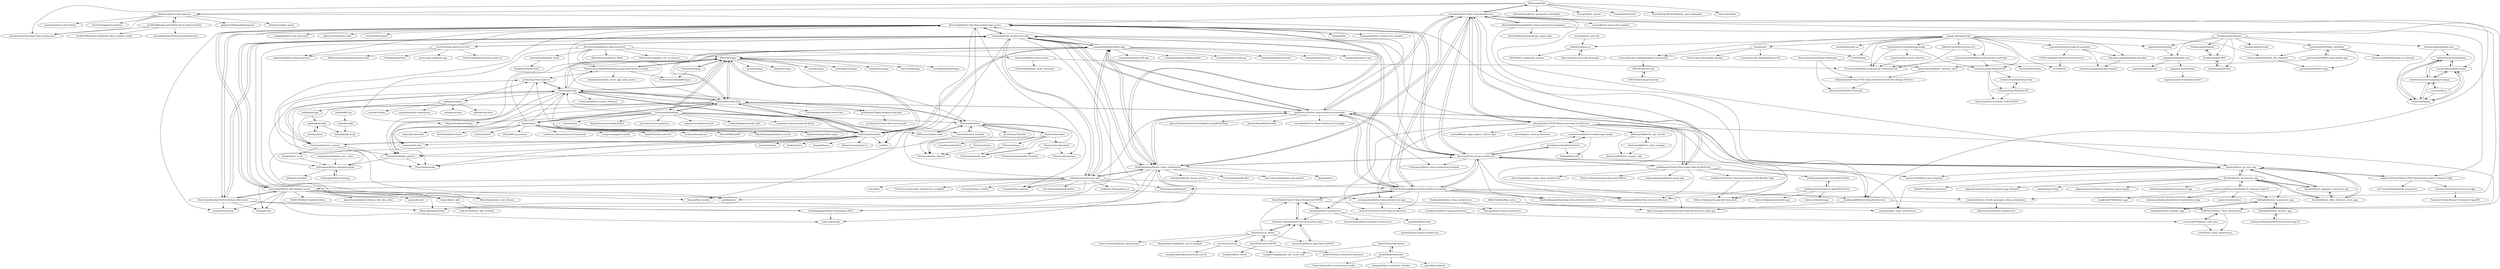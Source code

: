 digraph G {
"klisiewicz/flutter-bloc-patterns" -> "VeryGoodOpenSource/formz" ["e"=1]
"klisiewicz/flutter-bloc-patterns" -> "philip-brink/DragAndDropLists" ["e"=1]
"klisiewicz/flutter-bloc-patterns" -> "hoc081098/node-auth-flutter-BLoC-pattern-RxDart"
"klisiewicz/flutter-bloc-patterns" -> "Rahiche/stepper_touch" ["e"=1]
"klisiewicz/flutter-bloc-patterns" -> "LanarsInc/direct-select-flutter" ["e"=1]
"klisiewicz/flutter-bloc-patterns" -> "imSanjaySoni/NoteApp-Clean-Architecture"
"klisiewicz/flutter-bloc-patterns" -> "SinaSys/flutter_go_rest_app"
"hoc081098/node-auth-flutter-BLoC-pattern-RxDart" -> "klisiewicz/flutter-bloc-patterns"
"hoc081098/node-auth-flutter-BLoC-pattern-RxDart" -> "imSanjaySoni/NoteApp-Clean-Architecture"
"hoc081098/node-auth-flutter-BLoC-pattern-RxDart" -> "imamabdulazis/FlutterCleanArchitecture"
"hoc081098/node-auth-flutter-BLoC-pattern-RxDart" -> "hoc081098/search-book-flutter-BLoC-pattern-rxdart"
"scottt2/design-patterns-in-dart" -> "mkobuolys/flutter-design-patterns" ["e"=1]
"scottt2/design-patterns-in-dart" -> "RefactoringGuru/design-patterns-dart"
"scottt2/design-patterns-in-dart" -> "mhadaily/flutter-architecture-ddd"
"scottt2/design-patterns-in-dart" -> "TheAlgorithms/Dart" ["e"=1]
"scottt2/design-patterns-in-dart" -> "ResoCoder/flutter-tdd-clean-architecture-course"
"scottt2/design-patterns-in-dart" -> "picnic-app-cool/picnic-app" ["e"=1]
"scottt2/design-patterns-in-dart" -> "VeryGoodOpenSource/very_good_cli" ["e"=1]
"miorimmax/cq" -> "pmatiello/mockfn"
"flutterbootcamp/flutter-para-iniciantes" -> "flutterbootcamp/brasil_fields"
"flutterbootcamp/flutter-para-iniciantes" -> "flutterbr/vagas"
"flutterbootcamp/flutter-para-iniciantes" -> "FlutterComunidadeBR/empresas-que-usam-flutter-no-brasil"
"flutterbootcamp/flutter-para-iniciantes" -> "flutterbootcamp/dart_em_10_minutos"
"flutterbootcamp/flutter-para-iniciantes" -> "robsonsilv4/flutter-free-courses"
"flutterbootcamp/flutter-para-iniciantes" -> "Flutterando/Clean-Dart"
"flutterbootcamp/flutter-para-iniciantes" -> "rubensdemelo/flutter_ifood"
"flutterbootcamp/flutter-para-iniciantes" -> "feliperfdev/flutter4noobs" ["e"=1]
"Flutterando/slidy" -> "Flutterando/modular"
"Flutterando/slidy" -> "Flutterando/Clean-Dart"
"Flutterando/slidy" -> "jacobaraujo7/bloc-pattern"
"Flutterando/slidy" -> "flutterbr/vagas"
"Flutterando/slidy" -> "Flutterando/hasura_connect"
"Flutterando/slidy" -> "Flutterando/triple_pattern"
"Flutterando/slidy" -> "mobxjs/mobx.dart" ["e"=1]
"Flutterando/slidy" -> "Flutterando/asuka"
"Flutterando/slidy" -> "rmanguinho/clean-flutter-app"
"Flutterando/slidy" -> "FlutterComunidadeBR/empresas-que-usam-flutter-no-brasil"
"Flutterando/slidy" -> "toshiossada/flutter_micro_frontend"
"Flutterando/slidy" -> "nubank/nuvigator"
"Flutterando/slidy" -> "jacobaraujo7/login-firebase-clean-dart"
"Flutterando/slidy" -> "arthurgiani/flutter-animation-guide"
"Flutterando/slidy" -> "isar/hive" ["e"=1]
"vedartm/rick-and-morty-info" -> "KhoaSuperman/findseat" ["e"=1]
"vedartm/rick-and-morty-info" -> "mhadaily/flutter-architecture-ddd"
"vedartm/rick-and-morty-info" -> "shubham-chhimpa/done_it"
"vedartm/rick-and-morty-info" -> "felangel/cubit" ["e"=1]
"vedartm/rick-and-morty-info" -> "ResoCoder/flutter-tdd-clean-architecture-course"
"vedartm/rick-and-morty-info" -> "rmanguinho/clean-flutter-app"
"vedartm/rick-and-morty-info" -> "zino-hofmann/graphql-flutter" ["e"=1]
"vedartm/rick-and-morty-info" -> "simc/dartx" ["e"=1]
"vedartm/rick-and-morty-info" -> "ShadyBoukhary/flutter_clean_architecture"
"vedartm/rick-and-morty-info" -> "felangel/flow_builder" ["e"=1]
"vedartm/rick-and-morty-info" -> "HasithaAthukorala/flutter-clean-architecture-sample"
"vedartm/rick-and-morty-info" -> "ResoCoder/flutter-ddd-firebase-course"
"vedartm/rick-and-morty-info" -> "hungps/flutter_pokedex" ["e"=1]
"vedartm/rick-and-morty-info" -> "VictorUvarov/provider_architecture_template" ["e"=1]
"vedartm/rick-and-morty-info" -> "rrousselGit/state_notifier" ["e"=1]
"ShadyBoukhary/flutter_clean_architecture" -> "ShadyBoukhary/Axion-Technologies-HnH"
"ShadyBoukhary/flutter_clean_architecture" -> "ResoCoder/flutter-tdd-clean-architecture-course"
"ShadyBoukhary/flutter_clean_architecture" -> "mhadaily/flutter-architecture-ddd"
"ShadyBoukhary/flutter_clean_architecture" -> "guilherme-v/flutter-clean-architecture-example"
"ShadyBoukhary/flutter_clean_architecture" -> "rmanguinho/clean-flutter-app"
"ShadyBoukhary/flutter_clean_architecture" -> "devmuaz/flutter-clean-architecture"
"ShadyBoukhary/flutter_clean_architecture" -> "vedartm/rick-and-morty-info"
"ShadyBoukhary/flutter_clean_architecture" -> "aloisdeniel/flutter_device_preview" ["e"=1]
"ShadyBoukhary/flutter_clean_architecture" -> "trevorwang/retrofit.dart" ["e"=1]
"ShadyBoukhary/flutter_clean_architecture" -> "ntminhdn/Flutter-Bloc-CleanArchitecture"
"ShadyBoukhary/flutter_clean_architecture" -> "spebbe/dartz" ["e"=1]
"ShadyBoukhary/flutter_clean_architecture" -> "Milad-Akarie/injectable" ["e"=1]
"ShadyBoukhary/flutter_clean_architecture" -> "dart-code-checker/dart-code-metrics" ["e"=1]
"ShadyBoukhary/flutter_clean_architecture" -> "hungps/flutter_pokedex" ["e"=1]
"ShadyBoukhary/flutter_clean_architecture" -> "jhomlala/alice" ["e"=1]
"Flutterando/Vagas" -> "flutterbr/vagas"
"Flutterando/Vagas" -> "FlutterComunidadeBR/vagas"
"ShadyBoukhary/Axion-Technologies-HnH" -> "ShadyBoukhary/flutter_clean_architecture"
"ShadyBoukhary/Axion-Technologies-HnH" -> "vykes-mac/molib"
"pmatiello/mockfn" -> "miorimmax/cq"
"pmatiello/mockfn" -> "nubank/midje-nrepl"
"ditclear/mvvm_flutter" -> "jitsm555/Flutter-MVVM"
"ditclear/mvvm_flutter" -> "shubham-chhimpa/flutter-mvvm-provider-demo"
"ditclear/mvvm_flutter" -> "Darren-chenchen/flutter_flowermusic" ["e"=1]
"ditclear/mvvm_flutter" -> "MeshackMusundi/flutter_mvvm_example"
"ditclear/mvvm_flutter" -> "unicreators/mvvm"
"ditclear/mvvm_flutter" -> "azamsharp/Movies-App-Flutter-MVVM"
"ditclear/mvvm_flutter" -> "HarryHaiVn/Flutter-Clean-Architecture-MVVM"
"tguizelini/flutter-bloc" -> "tguizelini/react-native-architecture"
"jacobaraujo7/bloc-pattern" -> "Flutterando/asuka"
"jacobaraujo7/bloc-pattern" -> "Flutterando/slidy"
"HarryHaiVn/Flutter-Clean-Architecture-MVVM" -> "tguizelini/flutter-architecture"
"HarryHaiVn/Flutter-Clean-Architecture-MVVM" -> "shubham-chhimpa/flutter-mvvm-provider-demo"
"HarryHaiVn/Flutter-Clean-Architecture-MVVM" -> "juanagu/flutter-clean-architecture"
"nubank/selvage" -> "pmatiello/mockfn"
"nubank/emidje" -> "nubank/midje-nrepl"
"JonasWanke/timetable" -> "Skyost/FlutterWeekView"
"JonasWanke/timetable" -> "TatsuUkraine/dart_environment_config"
"JonasWanke/timetable" -> "komapeb/data_connection_checker"
"JonasWanke/timetable" -> "jamesblasco/layout" ["e"=1]
"srnunio/flutter_pub_dev" -> "e200/developers.ao"
"ResoCoder/flutter-tdd-clean-architecture-course" -> "ShadyBoukhary/flutter_clean_architecture"
"ResoCoder/flutter-tdd-clean-architecture-course" -> "ResoCoder/flutter-ddd-firebase-course"
"ResoCoder/flutter-tdd-clean-architecture-course" -> "ResoCoder/finished-flutter-firebase-ddd-course"
"ResoCoder/flutter-tdd-clean-architecture-course" -> "mkobuolys/flutter-design-patterns" ["e"=1]
"ResoCoder/flutter-tdd-clean-architecture-course" -> "felangel/bloc" ["e"=1]
"ResoCoder/flutter-tdd-clean-architecture-course" -> "devmuaz/flutter-clean-architecture"
"ResoCoder/flutter-tdd-clean-architecture-course" -> "brianegan/flutter_architecture_samples" ["e"=1]
"ResoCoder/flutter-tdd-clean-architecture-course" -> "mhadaily/flutter-architecture-ddd"
"ResoCoder/flutter-tdd-clean-architecture-course" -> "vandadnp/flutter-tips-and-tricks" ["e"=1]
"ResoCoder/flutter-tdd-clean-architecture-course" -> "spebbe/dartz" ["e"=1]
"ResoCoder/flutter-tdd-clean-architecture-course" -> "gskinnerTeam/flutter-folio" ["e"=1]
"ResoCoder/flutter-tdd-clean-architecture-course" -> "rrousselGit/riverpod" ["e"=1]
"ResoCoder/flutter-tdd-clean-architecture-course" -> "hungps/flutter_pokedex" ["e"=1]
"ResoCoder/flutter-tdd-clean-architecture-course" -> "rrousselGit/freezed" ["e"=1]
"ResoCoder/flutter-tdd-clean-architecture-course" -> "isar/hive" ["e"=1]
"flutterbr/vagas" -> "Flutterando/Vagas"
"flutterbr/vagas" -> "vuejs-br/vagas" ["e"=1]
"flutterbr/vagas" -> "Flutterando/Clean-Dart"
"flutterbr/vagas" -> "Flutterando/slidy"
"flutterbr/vagas" -> "androiddevbr/vagas" ["e"=1]
"flutterbr/vagas" -> "Flutterando/modular"
"flutterbr/vagas" -> "FlutterComunidadeBR/empresas-que-usam-flutter-no-brasil"
"flutterbr/vagas" -> "Flutterando/triple_pattern"
"flutterbr/vagas" -> "Flutterando/roadmap"
"flutterbr/vagas" -> "Gommunity/vagas" ["e"=1]
"flutterbr/vagas" -> "react-brasil/vagas" ["e"=1]
"flutterbr/vagas" -> "Flutterando/forum"
"flutterbr/vagas" -> "CocoaHeadsBrasil/vagas" ["e"=1]
"flutterbr/vagas" -> "qa-brasil/vagas" ["e"=1]
"flutterbr/vagas" -> "phpdevbr/vagas" ["e"=1]
"Flutterando/Clean-Dart" -> "Flutterando/modular"
"Flutterando/Clean-Dart" -> "Flutterando/slidy"
"Flutterando/Clean-Dart" -> "Flutterando/roadmap"
"Flutterando/Clean-Dart" -> "flutterbr/vagas"
"Flutterando/Clean-Dart" -> "rmanguinho/clean-flutter-app"
"Flutterando/Clean-Dart" -> "Flutterando/forum"
"Flutterando/Clean-Dart" -> "Flutterando/triple_pattern"
"Flutterando/Clean-Dart" -> "mobxjs/mobx.dart" ["e"=1]
"Flutterando/Clean-Dart" -> "jacobaraujo7/login-firebase-clean-dart"
"Flutterando/Clean-Dart" -> "olmps/memo"
"Flutterando/Clean-Dart" -> "Flutterando/hasura_connect"
"Flutterando/Clean-Dart" -> "Flutterando/clean-dart-search-bloc"
"Flutterando/Clean-Dart" -> "ResoCoder/flutter-tdd-clean-architecture-course"
"Flutterando/Clean-Dart" -> "guilherme-v/flutter-clean-architecture-example"
"Flutterando/Clean-Dart" -> "arthurgiani/flutter-animation-guide"
"guilherme-v/flutter-clean-architecture-example" -> "devmuaz/flutter-clean-architecture"
"guilherme-v/flutter-clean-architecture-example" -> "Uuttssaavv/flutter-clean-architecture-riverpod" ["e"=1]
"guilherme-v/flutter-clean-architecture-example" -> "ShadyBoukhary/flutter_clean_architecture"
"guilherme-v/flutter-clean-architecture-example" -> "ntminhdn/Flutter-Bloc-CleanArchitecture"
"guilherme-v/flutter-clean-architecture-example" -> "HasithaAthukorala/flutter-clean-architecture-sample"
"guilherme-v/flutter-clean-architecture-example" -> "ResoCoder/flutter-tdd-clean-architecture-course"
"guilherme-v/flutter-clean-architecture-example" -> "rmanguinho/clean-flutter-app"
"guilherme-v/flutter-clean-architecture-example" -> "AhmedLSayed9/deliverzler" ["e"=1]
"guilherme-v/flutter-clean-architecture-example" -> "mhadaily/flutter-architecture-ddd"
"guilherme-v/flutter-clean-architecture-example" -> "mahdinazmi/Flutter-News-App-Clean-Architecture"
"guilherme-v/flutter-clean-architecture-example" -> "phamdinhduc795397/flutter-getx-clean-architecture"
"guilherme-v/flutter-clean-architecture-example" -> "enesakbal/Flutter-Clean-Architecture-Example"
"guilherme-v/flutter-clean-architecture-example" -> "vedartm/rick-and-morty-info"
"guilherme-v/flutter-clean-architecture-example" -> "okaryo/CleanArchitectureTodoAppTrainingWithFlutter" ["e"=1]
"guilherme-v/flutter-clean-architecture-example" -> "Flutterando/Clean-Dart"
"Flutterando/modular" -> "Flutterando/slidy"
"Flutterando/modular" -> "Flutterando/Clean-Dart"
"Flutterando/modular" -> "mobxjs/mobx.dart" ["e"=1]
"Flutterando/modular" -> "Flutterando/triple_pattern"
"Flutterando/modular" -> "flutterbr/vagas"
"Flutterando/modular" -> "Flutterando/hasura_connect"
"Flutterando/modular" -> "isar/hive" ["e"=1]
"Flutterando/modular" -> "invertase/melos" ["e"=1]
"Flutterando/modular" -> "leoafarias/fvm" ["e"=1]
"Flutterando/modular" -> "Flutterando/asuka"
"Flutterando/modular" -> "Milad-Akarie/auto_route_library" ["e"=1]
"Flutterando/modular" -> "felangel/mason" ["e"=1]
"Flutterando/modular" -> "jacobaraujo7/bloc-pattern"
"Flutterando/modular" -> "rmanguinho/clean-flutter-app"
"Flutterando/modular" -> "fluttercommunity/get_it" ["e"=1]
"mhadaily/flutter-architecture-ddd" -> "ResoCoder/finished-flutter-firebase-ddd-course"
"mhadaily/flutter-architecture-ddd" -> "ResoCoder/flutter-ddd-firebase-course"
"mhadaily/flutter-architecture-ddd" -> "ResoCoder/flutter-tdd-clean-architecture-course"
"mhadaily/flutter-architecture-ddd" -> "ShadyBoukhary/flutter_clean_architecture"
"mhadaily/flutter-architecture-ddd" -> "vedartm/rick-and-morty-info"
"mhadaily/flutter-architecture-ddd" -> "kaboc/flutter_ddd"
"mhadaily/flutter-architecture-ddd" -> "HasithaAthukorala/flutter-clean-architecture-sample"
"mhadaily/flutter-architecture-ddd" -> "rmanguinho/clean-flutter-app"
"mhadaily/flutter-architecture-ddd" -> "vykes-mac/molib"
"mhadaily/flutter-architecture-ddd" -> "Milad-Akarie/injectable" ["e"=1]
"mhadaily/flutter-architecture-ddd" -> "guilherme-v/flutter-clean-architecture-example"
"mhadaily/flutter-architecture-ddd" -> "ShadyBoukhary/Axion-Technologies-HnH"
"mhadaily/flutter-architecture-ddd" -> "scottt2/design-patterns-in-dart"
"mhadaily/flutter-architecture-ddd" -> "bachhoan88/FlutterCleanArchitecture"
"mhadaily/flutter-architecture-ddd" -> "felangel/flow_builder" ["e"=1]
"rubensdemelo/flutter_ifood" -> "RegiByte/Flutter-ifood"
"FlutterComunidadeBR/empresas-que-usam-flutter-no-brasil" -> "flutterbr/vagas"
"FlutterComunidadeBR/empresas-que-usam-flutter-no-brasil" -> "FlutterComunidadeBR/vagas"
"FlutterComunidadeBR/empresas-que-usam-flutter-no-brasil" -> "0xjoaovpsantos/the_movie_app_open_source"
"FlutterComunidadeBR/empresas-que-usam-flutter-no-brasil" -> "jacobaraujo7/bloc-pattern"
"tguizelini/flutter-architecture" -> "HarryHaiVn/Flutter-Clean-Architecture-MVVM"
"tguizelini/flutter-architecture" -> "HasithaAthukorala/flutter-clean-architecture-sample"
"tguizelini/flutter-architecture" -> "shubham-chhimpa/flutter-mvvm-provider-demo"
"tguizelini/flutter-architecture" -> "tguizelini/flutter-bloc"
"tguizelini/flutter-architecture" -> "samuelematias/flutter-provider-architecture"
"Bwolfs2/how_to_do" -> "arthurgiani/flutter-animation-guide"
"azamsharp/Movies-App-Flutter-MVVM" -> "shubham-chhimpa/flutter-mvvm-provider-demo"
"shubham-chhimpa/flutter-mvvm-provider-demo" -> "HarryHaiVn/Flutter-Clean-Architecture-MVVM"
"shubham-chhimpa/flutter-mvvm-provider-demo" -> "azamsharp/Movies-App-Flutter-MVVM"
"shubham-chhimpa/flutter-mvvm-provider-demo" -> "ditclear/mvvm_flutter"
"Flutterando/hasura_connect" -> "Flutterando/slidy"
"Flutterando/hasura_connect" -> "Flutterando/triple_pattern"
"Flutterando/hasura_connect" -> "Flutterando/asuka"
"Flutterando/hasura_connect" -> "jacobaraujo7/bloc-pattern"
"Flutterando/hasura_connect" -> "Bwolfs2/how_to_do"
"Flutterando/hasura_connect" -> "Flutterando/modular"
"rmanguinho/clean-flutter-app" -> "Flutterando/Clean-Dart"
"rmanguinho/clean-flutter-app" -> "rmanguinho/clean-node-api" ["e"=1]
"rmanguinho/clean-flutter-app" -> "rmanguinho/advanced-node" ["e"=1]
"rmanguinho/clean-flutter-app" -> "rmanguinho/clean-react" ["e"=1]
"rmanguinho/clean-flutter-app" -> "rmanguinho/clean-ts-api" ["e"=1]
"rmanguinho/clean-flutter-app" -> "rmanguinho/clean-swift-app" ["e"=1]
"rmanguinho/clean-flutter-app" -> "ShadyBoukhary/flutter_clean_architecture"
"rmanguinho/clean-flutter-app" -> "Flutterando/modular"
"rmanguinho/clean-flutter-app" -> "Flutterando/slidy"
"rmanguinho/clean-flutter-app" -> "ResoCoder/flutter-tdd-clean-architecture-course"
"rmanguinho/clean-flutter-app" -> "mhadaily/flutter-architecture-ddd"
"rmanguinho/clean-flutter-app" -> "rmanguinho/clean-ranking-loader" ["e"=1]
"rmanguinho/clean-flutter-app" -> "vedartm/rick-and-morty-info"
"rmanguinho/clean-flutter-app" -> "flutterbr/vagas"
"rmanguinho/clean-flutter-app" -> "guilherme-v/flutter-clean-architecture-example"
"ResoCoder/finished-flutter-firebase-ddd-course" -> "ResoCoder/flutter-ddd-firebase-course"
"ResoCoder/finished-flutter-firebase-ddd-course" -> "mhadaily/flutter-architecture-ddd"
"ResoCoder/finished-flutter-firebase-ddd-course" -> "ResoCoder/flutter-tdd-clean-architecture-course"
"ResoCoder/finished-flutter-firebase-ddd-course" -> "felangel/cubit" ["e"=1]
"ResoCoder/finished-flutter-firebase-ddd-course" -> "Milad-Akarie/injectable" ["e"=1]
"ResoCoder/finished-flutter-firebase-ddd-course" -> "rrousselGit/freezed" ["e"=1]
"ResoCoder/finished-flutter-firebase-ddd-course" -> "ShadyBoukhary/Axion-Technologies-HnH"
"jacobaraujo7/login-firebase-clean-dart" -> "jacobaraujo7/clean-dart-search-mobx"
"ResoCoder/flutter-ddd-firebase-course" -> "ResoCoder/finished-flutter-firebase-ddd-course"
"ResoCoder/flutter-ddd-firebase-course" -> "mhadaily/flutter-architecture-ddd"
"ResoCoder/flutter-ddd-firebase-course" -> "ResoCoder/flutter-tdd-clean-architecture-course"
"ResoCoder/flutter-ddd-firebase-course" -> "rrousselGit/freezed" ["e"=1]
"ResoCoder/flutter-ddd-firebase-course" -> "spebbe/dartz" ["e"=1]
"ResoCoder/flutter-ddd-firebase-course" -> "felangel/cubit" ["e"=1]
"ResoCoder/flutter-ddd-firebase-course" -> "vedartm/rick-and-morty-info"
"ResoCoder/flutter-ddd-firebase-course" -> "felangel/flow_builder" ["e"=1]
"ResoCoder/flutter-ddd-firebase-course" -> "Milad-Akarie/injectable" ["e"=1]
"ResoCoder/flutter-ddd-firebase-course" -> "alperefesahin/flutter_firebase_ddd_bloc_2022" ["e"=1]
"ResoCoder/flutter-ddd-firebase-course" -> "passsy/kt.dart" ["e"=1]
"ResoCoder/flutter-ddd-firebase-course" -> "TheWCKD/blocFromZeroToHero" ["e"=1]
"ResoCoder/flutter-ddd-firebase-course" -> "kaboc/flutter_ddd"
"ResoCoder/flutter-ddd-firebase-course" -> "Milad-Akarie/auto_route_library" ["e"=1]
"ResoCoder/flutter-ddd-firebase-course" -> "vykes-mac/molib"
"robsonsilv4/flutter-free-courses" -> "ProvasUcan/biblioteca-de-provas-e-materiais-site"
"robsonsilv4/flutter-free-courses" -> "Flutterando/flutter_mobx_extension"
"nubank/nuvigator" -> "nubank/state-flow" ["e"=1]
"nubank/nuvigator" -> "nubank/i18next"
"nubank/nuvigator" -> "nubank/matcher-combinators" ["e"=1]
"nubank/nuvigator" -> "jacobaraujo7/bloc-pattern"
"nubank/nuvigator" -> "nubank/selvage"
"nubank/nuvigator" -> "comigor/artemis" ["e"=1]
"nubank/k8s-api" -> "nubank/emidje"
"Skyost/FlutterWeekView" -> "JonasWanke/timetable"
"Skyost/FlutterWeekView" -> "LiewJunTung/alphabet_list_scroll_view"
"unicreators/mvvm" -> "examplecodecn/flutter-provider-mvvm"
"unicreators/mvvm" -> "LiewJunTung/alphabet_list_scroll_view"
"kaboc/flutter_ddd" -> "tokku5552/flutter_ddd_riverpod" ["e"=1]
"Rodrigolmti/flutter_clean_architecture" -> "juanagu/flutter-clean-architecture"
"HasithaAthukorala/flutter-clean-architecture-sample" -> "RashmiRanganathan/clean-code-architecture-flutter"
"HasithaAthukorala/flutter-clean-architecture-sample" -> "devmuaz/flutter-clean-architecture"
"HasithaAthukorala/flutter-clean-architecture-sample" -> "tguizelini/flutter-architecture"
"HasithaAthukorala/flutter-clean-architecture-sample" -> "omergamliel3/flutter-clean-architecture-app"
"HasithaAthukorala/flutter-clean-architecture-sample" -> "ntminhdn/Flutter-Bloc-CleanArchitecture"
"HasithaAthukorala/flutter-clean-architecture-sample" -> "VNAPNIC/Flutter_Clean_Architecture"
"HasithaAthukorala/flutter-clean-architecture-sample" -> "bachhoan88/FlutterCleanArchitecture"
"HasithaAthukorala/flutter-clean-architecture-sample" -> "guilherme-v/flutter-clean-architecture-example"
"HasithaAthukorala/flutter-clean-architecture-sample" -> "babakoto/flutter_SOLID_principles_clean_architecture"
"HasithaAthukorala/flutter-clean-architecture-sample" -> "VincentJouanne/flutter-bloc-clean-architecture"
"HasithaAthukorala/flutter-clean-architecture-sample" -> "mhadaily/flutter-architecture-ddd"
"HasithaAthukorala/flutter-clean-architecture-sample" -> "shaon2016/Flutter-GetX-Clean-Architecture"
"HasithaAthukorala/flutter-clean-architecture-sample" -> "ResoCoder/flutter-tdd-clean-architecture-course"
"HasithaAthukorala/flutter-clean-architecture-sample" -> "HarryHaiVn/Flutter-Clean-Architecture-MVVM"
"arthurgiani/flutter-animation-guide" -> "arthurgiani/flutter-training"
"arthurgiani/flutter-animation-guide" -> "nitoba/cli-cleandart"
"omergamliel3/flutter-clean-architecture-app" -> "shaon2016/Flutter-GetX-Clean-Architecture"
"omergamliel3/flutter-clean-architecture-app" -> "junbjnnn/getx_clean_architecture"
"jitsm555/Flutter-MVVM" -> "ditclear/mvvm_flutter"
"jitsm555/Flutter-MVVM" -> "shubham-chhimpa/flutter-mvvm-provider-demo"
"jitsm555/Flutter-MVVM" -> "maraj91/flutter_mvvm"
"jitsm555/Flutter-MVVM" -> "jitsm555/Flutter-Interview-Questions" ["e"=1]
"devmuaz/flutter-clean-architecture" -> "guilherme-v/flutter-clean-architecture-example"
"devmuaz/flutter-clean-architecture" -> "ResoCoder/flutter-tdd-clean-architecture-course"
"devmuaz/flutter-clean-architecture" -> "HasithaAthukorala/flutter-clean-architecture-sample"
"devmuaz/flutter-clean-architecture" -> "bachhoan88/FlutterCleanArchitecture"
"devmuaz/flutter-clean-architecture" -> "developersancho/Rorty.Flutter"
"devmuaz/flutter-clean-architecture" -> "codestronaut/flutter-weather-app-sample"
"devmuaz/flutter-clean-architecture" -> "ntminhdn/Flutter-Bloc-CleanArchitecture"
"devmuaz/flutter-clean-architecture" -> "RashmiRanganathan/clean-code-architecture-flutter"
"devmuaz/flutter-clean-architecture" -> "ShadyBoukhary/flutter_clean_architecture"
"devmuaz/flutter-clean-architecture" -> "mahdinazmi/Flutter-News-App-Clean-Architecture"
"devmuaz/flutter-clean-architecture" -> "Uuttssaavv/flutter-clean-architecture-riverpod" ["e"=1]
"devmuaz/flutter-clean-architecture" -> "VincentJouanne/flutter-bloc-clean-architecture"
"devmuaz/flutter-clean-architecture" -> "mhadaily/flutter-architecture-ddd"
"devmuaz/flutter-clean-architecture" -> "KhoaSuperman/findseat" ["e"=1]
"devmuaz/flutter-clean-architecture" -> "SinaSys/flutter_go_rest_app"
"eliezerantonio/my-flutter-challenges" -> "eliezerantonio/flutter_carousel_intro"
"eliezerantonio/my-flutter-challenges" -> "eliezerantonio/Flutter-TDD-Clean-Architecture-SOLID-e-Design-Patterns"
"eliezerantonio/my-flutter-challenges" -> "eliezerantonio/flutter-avancado"
"VNAPNIC/Flutter_Clean_Architecture" -> "vantrung8794/flutter_code_base"
"VNAPNIC/Flutter_Clean_Architecture" -> "vuitv/flutter_clean_architecture"
"vantrung8794/flutter_code_base" -> "vuitv/flutter_clean_architecture"
"vantrung8794/flutter_code_base" -> "VNAPNIC/Flutter_Clean_Architecture"
"phamdinhduc795397/flutter-getx-clean-architecture" -> "md-siam/getx_clean_architecture" ["e"=1]
"phamdinhduc795397/flutter-getx-clean-architecture" -> "shaon2016/Flutter-GetX-Clean-Architecture"
"phamdinhduc795397/flutter-getx-clean-architecture" -> "hasancse91/flutter_getx_template" ["e"=1]
"phamdinhduc795397/flutter-getx-clean-architecture" -> "junbjnnn/getx_clean_architecture"
"phamdinhduc795397/flutter-getx-clean-architecture" -> "omergamliel3/flutter-clean-architecture-app"
"phamdinhduc795397/flutter-getx-clean-architecture" -> "mattar88/auth_login_register_flutter_getx"
"phamdinhduc795397/flutter-getx-clean-architecture" -> "Spicy-Sausage-Stew/Flutter-GetX-Clean-Architecture-dank_app"
"phamdinhduc795397/flutter-getx-clean-architecture" -> "SinaSys/flutter_go_rest_app"
"phamdinhduc795397/flutter-getx-clean-architecture" -> "VNAPNIC/Flutter_Clean_Architecture"
"phamdinhduc795397/flutter-getx-clean-architecture" -> "codestronaut/flutter-weather-app-sample"
"phamdinhduc795397/flutter-getx-clean-architecture" -> "dhola-hardik/flutter_api_call_dio"
"phamdinhduc795397/flutter-getx-clean-architecture" -> "ntminhdn/Flutter-Bloc-CleanArchitecture"
"olmps/memo" -> "Flutterando/Clean-Dart"
"olmps/memo" -> "maykbrito/mini-video-me" ["e"=1]
"olmps/memo" -> "Flutterando/modular"
"olmps/memo" -> "lucasmontano/memo"
"olmps/memo" -> "BrasilAPI/BrasilAPI" ["e"=1]
"olmps/memo" -> "filipedeschamps/tabnews.com.br" ["e"=1]
"olmps/memo" -> "flutterbr/vagas"
"olmps/memo" -> "filipedeschamps/video-maker" ["e"=1]
"olmps/memo" -> "diego3g/rocketredis" ["e"=1]
"olmps/memo" -> "DenoBrazil/deno-forum" ["e"=1]
"olmps/memo" -> "Flutterando/slidy"
"olmps/memo" -> "unform/unform" ["e"=1]
"olmps/memo" -> "BrasilAPI/cep-promise" ["e"=1]
"olmps/memo" -> "rocketseat-education/nlw-03-omnistack" ["e"=1]
"olmps/memo" -> "trungvose/angular-spotify" ["e"=1]
"mohammedhashim44/Flutter-Grocery-App-UI" -> "AbdQader/flutter_grocery_app"
"Flutterando/triple_pattern" -> "Flutterando/asuka"
"Flutterando/triple_pattern" -> "arthurgiani/flutter-animation-guide"
"Angola-Api/Angola-Api" -> "interjs/inter"
"Angola-Api/Angola-Api" -> "Creuma-Kuzola/Biblioteca-de-provas-e-materiais"
"Angola-Api/Angola-Api" -> "angolaosc/mentorship"
"Angola-Api/Angola-Api" -> "Community-Dev-Angola/Joining-to-Community"
"Angola-Api/Angola-Api" -> "TyperGuy/free-programming-books"
"Angola-Api/Angola-Api" -> "ProvasUcan/biblioteca-de-provas-e-materiais-site"
"Angola-Api/Angola-Api" -> "e200/developers.ao"
"Angola-Api/Angola-Api" -> "acidiney/buscador-ao"
"Angola-Api/Angola-Api" -> "AdilsonFuxe/auth-microservice"
"Angola-Api/Angola-Api" -> "LUK3D/Flutjs"
"Angola-Api/Angola-Api" -> "antonio-pedro99/powfu_file_organizer"
"Angola-Api/Angola-Api" -> "joaroque/awesome-made-by-angolans"
"Angola-Api/Angola-Api" -> "LUK3D/NOS"
"Angola-Api/Angola-Api" -> "Creuma-Kuzola/30diasDeCSS"
"Angola-Api/Angola-Api" -> "risk-place-angola/backend-risk-place"
"bachhoan88/FlutterCleanArchitecture" -> "Spicy-Sausage-Stew/Flutter-GetX-Clean-Architecture-dank_app"
"bachhoan88/FlutterCleanArchitecture" -> "VNAPNIC/Flutter_Clean_Architecture"
"muhammadtalhasultan/Flutter-E-Commerce-App-UI" -> "SinaSys/flutter_ecommerce_app"
"muhammadtalhasultan/Flutter-E-Commerce-App-UI" -> "muhammadtalhasultan/Flutter-Food-Delivery-App" ["e"=1]
"muhammadtalhasultan/Flutter-E-Commerce-App-UI" -> "AbdQader/flutter_ecommerce_app"
"muhammadtalhasultan/Flutter-E-Commerce-App-UI" -> "sandei-travolta/estore"
"muhammadtalhasultan/Flutter-E-Commerce-App-UI" -> "LongKhoa0706/fashion_app" ["e"=1]
"trunghieuvn/flutter-clean-architecture" -> "vantrung8794/flutter_code_base"
"shubham-chhimpa/done_it" -> "omergamliel3/flutter-clean-architecture-app"
"antonio-pedro99/powfu_file_organizer" -> "antonio-pedro99/irctc-app"
"AdilsonFuxe/auth-microservice" -> "ProvasUcan/biblioteca-de-provas-e-materiais-site"
"AdilsonFuxe/auth-microservice" -> "Creuma-Kuzola/Biblioteca-de-provas-e-materiais"
"Creuma-Kuzola/Biblioteca-de-provas-e-materiais" -> "ProvasUcan/biblioteca-de-provas-e-materiais-site"
"Creuma-Kuzola/Biblioteca-de-provas-e-materiais" -> "SaraTuma/Portifolio"
"Creuma-Kuzola/Biblioteca-de-provas-e-materiais" -> "Creuma-Kuzola/30diasDeCSS"
"Creuma-Kuzola/Sistema-Solar" -> "EufranioDiogo/30diasDeCSS"
"interjs/inter" -> "LUK3D/Flutjs"
"interjs/inter" -> "Paulo-Lopes-Estevao/Api_Identity"
"interjs/inter" -> "Community-Dev-Angola/Dialetus-API"
"interjs/inter" -> "Community-Dev-Angola/Joining-to-Community"
"Community-Dev-Angola/Joining-to-Community" -> "OMUNGA/Front-end"
"joaroque/awesome-made-by-angolans" -> "risk-place-angola/backend-risk-place"
"joaroque/awesome-made-by-angolans" -> "risk-place-angola/risk-place-angola"
"joaroque/awesome-made-by-angolans" -> "LUK3D-Angola/IC-InteractiveConstructor"
"LUK3D-Angola/IC-InteractiveConstructor" -> "LUK3D/NOS"
"Creuma-Kuzola/30diasDeCSS" -> "Creuma-Kuzola/Sistema-Solar"
"Creuma-Kuzola/30diasDeCSS" -> "EufranioDiogo/30diasDeCSS"
"Creuma-Kuzola/30diasDeCSS" -> "SaraTuma/ExerciciosEm-C-INICIANTES"
"TyperGuy/free-course-colection" -> "ProvasUcan/biblioteca-de-provas-e-materiais-site"
"EufranioDiogo/30diasDeCSS" -> "Creuma-Kuzola/Sistema-Solar"
"EufranioDiogo/30diasDeCSS" -> "SaraTuma/ExerciciosEm-C-INICIANTES"
"DesignLiquido/delegua" -> "DesignLiquido/liquido"
"DesignLiquido/delegua" -> "DesignLiquido/FolEs"
"DesignLiquido/delegua" -> "DesignLiquido/vscode"
"DesignLiquido/delegua" -> "DesignLiquido/delegua-web"
"DesignLiquido/delegua" -> "DesignLiquido/LMHT"
"DesignLiquido/delegua" -> "angolaosc/mentorship"
"DesignLiquido/delegua" -> "antonio-pedro99/bmi_calculator"
"DesignLiquido/delegua" -> "angolaosc/angolaosc.org"
"Flutterando/roadmap" -> "Flutterando/Clean-Dart"
"Flutterando/roadmap" -> "flutterbr/vagas"
"Flutterando/roadmap" -> "Flutterando/forum"
"Flutterando/roadmap" -> "Flutterando/modular"
"Flutterando/roadmap" -> "CodandoApple/aprenda-swift" ["e"=1]
"Flutterando/roadmap" -> "feliperfdev/flutter4noobs" ["e"=1]
"Flutterando/roadmap" -> "JHBitencourt/dart-book"
"Flutterando/roadmap" -> "rocketseat-education/nlw-06-flutter" ["e"=1]
"Flutterando/roadmap" -> "Flutterando/slidy"
"Flutterando/roadmap" -> "olmps/memo"
"Flutterando/roadmap" -> "Flutterando/dart_backend"
"Flutterando/roadmap" -> "he4rt/4noobs" ["e"=1]
"Flutterando/roadmap" -> "digitalinnovationone/dio-flutter"
"Flutterando/roadmap" -> "iuricode/recursos-gratuitos" ["e"=1]
"Flutterando/roadmap" -> "engenheiracoelho/curriculo" ["e"=1]
"SinaSys/flutter_ecommerce_app" -> "SinaSys/flutter_japanese_restaurant_app"
"SinaSys/flutter_ecommerce_app" -> "SinaSys/flutter_office_furniture_store_app"
"SinaSys/flutter_ecommerce_app" -> "muhammadtalhasultan/Flutter-E-Commerce-App-UI"
"SinaSys/flutter_ecommerce_app" -> "SinaSys/flutter_go_rest_app"
"SinaSys/flutter_ecommerce_app" -> "afgprogrammer/Flutter-ecommerce-app-with-getx" ["e"=1]
"SinaSys/flutter_ecommerce_app" -> "tejasbadone/E-Shop"
"SinaSys/flutter_ecommerce_app" -> "afgprogrammer/Flutter-e-commerce-app-example" ["e"=1]
"SinaSys/flutter_ecommerce_app" -> "ishaileshmishra/flutter-ecommerce-app" ["e"=1]
"SinaSys/flutter_ecommerce_app" -> "Tarikul711/flutter-ecommerce" ["e"=1]
"SinaSys/flutter_ecommerce_app" -> "AbdQader/flutter_ecommerce_app"
"AhmedAbdoElhawary/flutter-clean-architecture-instagram" -> "AhmedAbdoElhawary/image_picker_plus"
"AhmedAbdoElhawary/flutter-clean-architecture-instagram" -> "ntminhdn/Flutter-Bloc-CleanArchitecture"
"AhmedAbdoElhawary/flutter-clean-architecture-instagram" -> "SinaSys/flutter_go_rest_app"
"AhmedAbdoElhawary/flutter-clean-architecture-instagram" -> "Sameera-Perera/Flutter-TDD-Clean-Architecture-E-Commerce-App"
"babakoto/flutter_SOLID_principles_clean_architecture" -> "fluttertutorialin/clean_architecture"
"codestronaut/flutter-weather-app-sample" -> "dubydu/fluttourII"
"codestronaut/flutter-weather-app-sample" -> "developersancho/Rorty.Flutter"
"Sameera-Perera/Flutter-Grocery-App" -> "Sameera-Perera/Strapi-E-Commerce-App-API"
"dhola-hardik/flutter_api_call_dio" -> "dhola-hardik/flutter_getx_example"
"dhola-hardik/flutter_api_call_dio" -> "dhola-hardik/flutter_sample_code"
"RifkiCS29/headline_news" -> "Spicy-Sausage-Stew/Flutter-GetX-Clean-Architecture-dank_app"
"JHBitencourt/dart-book" -> "Flutterando/forum"
"DesignLiquido/delegua-web" -> "mathwbruxarias/Yokohama"
"DesignLiquido/delegua-web" -> "vmwavie/boilerplate-nestjs"
"DesignLiquido/delegua-web" -> "vmwavie/Pizzaria"
"dhola-hardik/flutter_getx_example" -> "dhola-hardik/flutter_sample_code"
"dhola-hardik/flutter_getx_example" -> "dhola-hardik/flutter_api_call_dio"
"Flutterando/uno" -> "Flutterando/auto_injector"
"TyperGuy/free-programming-books" -> "ProvasUcan/biblioteca-de-provas-e-materiais-site"
"TyperGuy/free-programming-books" -> "Creuma-Kuzola/30diasDeCSS"
"TyperGuy/free-programming-books" -> "TyperGuy/free-course-colection"
"arthurgiani/flutter-training" -> "arthurgiani/flutter-animation-guide"
"eliezerantonio/Flutter-TDD-Clean-Architecture-SOLID-e-Design-Patterns" -> "eliezerantonio/flutter-avancado"
"ilhas-maldivas/como-sair-de-angola" -> "e200/developers.ao"
"e200/developers.ao" -> "DVS2000/Ui_multicaixa_express"
"e200/developers.ao" -> "ilhas-maldivas/como-sair-de-angola"
"DesignLiquido/LMHT" -> "DesignLiquido/FolEs"
"DesignLiquido/LMHT" -> "DesignLiquido/liquido"
"SinaSys/flutter_go_rest_app" -> "SinaSys/flutter_japanese_restaurant_app"
"SinaSys/flutter_go_rest_app" -> "SinaSys/flutter_ecommerce_app"
"SinaSys/flutter_go_rest_app" -> "SinaSys/flutter_office_furniture_store_app"
"SinaSys/flutter_go_rest_app" -> "hasancse91/flutter_getx_template" ["e"=1]
"SinaSys/flutter_go_rest_app" -> "Sameera-Perera/Flutter-TDD-Clean-Architecture-E-Commerce-App"
"SinaSys/flutter_go_rest_app" -> "junbjnnn/getx_clean_architecture"
"developersancho/Rorty.Flutter" -> "codestronaut/flutter-weather-app-sample"
"developersancho/Rorty.Flutter" -> "dubydu/fluttourII"
"developersancho/Rorty.Flutter" -> "devmuaz/flutter-clean-architecture"
"SinaSys/flutter_office_furniture_store_app" -> "SinaSys/flutter_japanese_restaurant_app"
"SinaSys/flutter_office_furniture_store_app" -> "SinaSys/flutter_ecommerce_app"
"SinaSys/flutter_office_furniture_store_app" -> "SinaSys/flutter_go_rest_app"
"Flutterando/forum" -> "Flutterando/dart_backend"
"Flutterando/forum" -> "jacobaraujo7/listinha"
"Flutterando/forum" -> "Flutterando/auto_injector"
"Flutterando/forum" -> "Flutterando/Clean-Dart"
"Flutterando/forum" -> "JHBitencourt/dart-book"
"Flutterando/forum" -> "Flutterando/vaden"
"Flutterando/forum" -> "Flutterando/minicore"
"Flutterando/forum" -> "Flutterando/triple_pattern"
"Flutterando/forum" -> "Flutterando/result_dart"
"SinaSys/flutter_japanese_restaurant_app" -> "SinaSys/flutter_go_rest_app"
"SinaSys/flutter_japanese_restaurant_app" -> "SinaSys/flutter_office_furniture_store_app"
"SinaSys/flutter_japanese_restaurant_app" -> "SinaSys/flutter_ecommerce_app"
"fikretsengul/fab" -> "ntminhdn/Flutter-Bloc-CleanArchitecture"
"fikretsengul/fab" -> "anfeichtinger/flutter_production_boilerplate" ["e"=1]
"fikretsengul/fab" -> "klisiewicz/flutter-bloc-patterns"
"fikretsengul/fab" -> "imSanjaySoni/NoteApp-Clean-Architecture"
"fikretsengul/fab" -> "fzyzcjy/flutter_smooth" ["e"=1]
"fikretsengul/fab" -> "friebetill/TubeCards" ["e"=1]
"fikretsengul/fab" -> "KevinZhang19870314/flutter_getx_boilerplate" ["e"=1]
"fikretsengul/fab" -> "Davies-K/Taskez" ["e"=1]
"vmwavie/Pizzaria" -> "vmwavie/boilerplate-nestjs"
"vmwavie/Pizzaria" -> "mathwbruxarias/rn-pagseguro-plugin"
"vmwavie/Pizzaria" -> "mathwbruxarias/Yokohama"
"eliezerantonio/flutter_carousel_intro" -> "eliezerantonio/Flutter-TDD-Clean-Architecture-SOLID-e-Design-Patterns"
"ntminhdn/Flutter-Bloc-CleanArchitecture" -> "bachhoan88/FlutterCleanArchitecture"
"ntminhdn/Flutter-Bloc-CleanArchitecture" -> "AhmedAbdoElhawary/flutter-clean-architecture-instagram"
"ntminhdn/Flutter-Bloc-CleanArchitecture" -> "vanvixi/flutter-momo-sliver-appbar"
"ntminhdn/Flutter-Bloc-CleanArchitecture" -> "HasithaAthukorala/flutter-clean-architecture-sample"
"ntminhdn/Flutter-Bloc-CleanArchitecture" -> "guilherme-v/flutter-clean-architecture-example"
"ntminhdn/Flutter-Bloc-CleanArchitecture" -> "fikretsengul/fab"
"ntminhdn/Flutter-Bloc-CleanArchitecture" -> "devmuaz/flutter-clean-architecture"
"ntminhdn/Flutter-Bloc-CleanArchitecture" -> "SinaSys/flutter_go_rest_app"
"ntminhdn/Flutter-Bloc-CleanArchitecture" -> "VNAPNIC/Flutter_Clean_Architecture"
"ntminhdn/Flutter-Bloc-CleanArchitecture" -> "phamdinhduc795397/flutter-getx-clean-architecture"
"ntminhdn/Flutter-Bloc-CleanArchitecture" -> "VincentJouanne/flutter-bloc-clean-architecture"
"ntminhdn/Flutter-Bloc-CleanArchitecture" -> "babakoto/flutter_SOLID_principles_clean_architecture"
"ntminhdn/Flutter-Bloc-CleanArchitecture" -> "ShadyBoukhary/flutter_clean_architecture"
"ntminhdn/Flutter-Bloc-CleanArchitecture" -> "mahdinazmi/Flutter-News-App-Clean-Architecture"
"ntminhdn/Flutter-Bloc-CleanArchitecture" -> "ResoCoder/flutter-tdd-clean-architecture-course"
"antonio-pedro99/bmi_calculator" -> "antonio-pedro99/powfu_file_organizer"
"antonio-pedro99/bmi_calculator" -> "antonio-pedro99/irctc-app"
"antonio-pedro99/bmi_calculator" -> "antonio-pedro99/file-space-mobile-app"
"antonio-pedro99/bmi_calculator" -> "antonio-pedro99/whatsapp_ui_redesign"
"antonio-pedro99/file-space-mobile-app" -> "antonio-pedro99/bmi_calculator"
"antonio-pedro99/file-space-mobile-app" -> "eliezerantonio/flutter_carousel_intro"
"mathwbruxarias/Yokohama" -> "vmwavie/boilerplate-nestjs"
"mathwbruxarias/Yokohama" -> "vmwavie/Pizzaria"
"mathwbruxarias/Yokohama" -> "mathwbruxarias/rn-pagseguro-plugin"
"Flutterando/dart_backend" -> "Flutterando/auto_injector"
"Flutterando/dart_backend" -> "Flutterando/forum"
"OMUNGA/omunga-back-end" -> "OMUNGA/Front-end"
"OMUNGA/Front-end" -> "OMUNGA/omunga-back-end"
"DesignLiquido/liquido" -> "DesignLiquido/LMHT"
"DesignLiquido/FolEs" -> "DesignLiquido/LMHT"
"Sameera-Perera/Flutter-TDD-Clean-Architecture-E-Commerce-App" -> "SinaSys/flutter_go_rest_app"
"Sameera-Perera/Flutter-TDD-Clean-Architecture-E-Commerce-App" -> "Sameera-Perera/Flutter-Grocery-App"
"Sameera-Perera/Flutter-TDD-Clean-Architecture-E-Commerce-App" -> "mo7amedaliEbaid/piiicks-ecommerce" ["e"=1]
"AbdQader/flutter_grocery_app" -> "AbdQader/flutter_ecommerce_app"
"AbdQader/flutter_grocery_app" -> "mohammedhashim44/Flutter-Grocery-App-UI"
"mahdinazmi/Flutter-Clean-Architecture-TDD-Weather-App" -> "Fabrice-Fabio/movie-app-tdd-clean-archi"
"AbdQader/flutter_ecommerce_app" -> "AbdQader/flutter_weather_app"
"AbdQader/flutter_ecommerce_app" -> "AbdQader/flutter_grocery_app"
"AbdQader/flutter_weather_app" -> "AbdQader/flutter_ecommerce_app"
"luizgasparetto/flutter_auto_cache" -> "arthurgiani/flutter-animation-guide"
"angolaosc/mentorship" -> "angolaosc/angolaosc.org"
"mahdinazmi/Flutter-News-App-Clean-Architecture" -> "mahdinazmi/Flutter-Clean-Architecture-TDD-Weather-App"
"mahdinazmi/Flutter-News-App-Clean-Architecture" -> "fluttermapp/flutter_mapp_clean_architecture"
"mahdinazmi/Flutter-News-App-Clean-Architecture" -> "mahdinazmi/Spotify-Clone-With-Flutter"
"mahdinazmi/Flutter-News-App-Clean-Architecture" -> "Fabrice-Fabio/movie-app-tdd-clean-archi"
"mahdinazmi/Flutter-News-App-Clean-Architecture" -> "devmuaz/flutter-clean-architecture"
"mahdinazmi/Flutter-News-App-Clean-Architecture" -> "Fabrice-Fabio/riverpood-clean-archi-flutter"
"mahdinazmi/Flutter-News-App-Clean-Architecture" -> "guilherme-v/flutter-clean-architecture-example"
"mahdinazmi/Flutter-News-App-Clean-Architecture" -> "ntminhdn/Flutter-Bloc-CleanArchitecture"
"mahdinazmi/Flutter-News-App-Clean-Architecture" -> "VincentJouanne/flutter-bloc-clean-architecture"
"mahdinazmi/Flutter-News-App-Clean-Architecture" -> "mohamadayash22/flutter-movie-app" ["e"=1]
"vmwavie/boilerplate-nestjs" -> "vmwavie/Pizzaria"
"vmwavie/boilerplate-nestjs" -> "mathwbruxarias/Yokohama"
"vmwavie/boilerplate-nestjs" -> "mathwbruxarias/rn-pagseguro-plugin"
"mathwbruxarias/rn-pagseguro-plugin" -> "vmwavie/Pizzaria"
"mathwbruxarias/rn-pagseguro-plugin" -> "vmwavie/boilerplate-nestjs"
"mathwbruxarias/rn-pagseguro-plugin" -> "mathwbruxarias/Yokohama"
"mathwbruxarias/rn-pagseguro-plugin" -> "vmwavie/Accio"
"angolaosc/angolaosc.org" -> "angolaosc/aosf-website"
"angolaosc/angolaosc.org" -> "angolaosc/savanna-bot"
"Flutterando/asp" -> "Flutterando/result_dart"
"Flutterando/asp" -> "Flutterando/auto_injector"
"vmwavie/Accio" -> "vmwavie/boilerplate-nestjs"
"vmwavie/Accio" -> "mathwbruxarias/rn-pagseguro-plugin"
"vmwavie/Accio" -> "vmwavie/Pizzaria"
"angolaosc/aosf-website" -> "angolaosc/aosfest-hackathon-2023"
"risk-place-angola/backend-risk-place" -> "risk-place-angola/risk-place-angola"
"Flutterando/calamidade" -> "Flutterando/coopartilhar-backend"
"Flutterando/calamidade" -> "Flutterando/minicore"
"mahdinazmi/Spotify-Clone-With-Flutter" -> "mahdinazmi/Ecommerce-App-With-Flutter"
"mahdinazmi/Ecommerce-App-With-Flutter" -> "mahdinazmi/Spotify-Clone-With-Flutter"
"mahdinazmi/Ecommerce-App-With-Flutter" -> "Fabrice-Fabio/rentapp"
"mahdinazmi/Ecommerce-App-With-Flutter" -> "Fabrice-Fabio/mental-health-app"
"mahdinazmi/Ecommerce-App-With-Flutter" -> "Fabrice-Fabio/movie-app-tdd-clean-archi"
"Flutterando/vaden" -> "Flutterando/auto_injector"
"Flutterando/vaden" -> "Flutterando/calamidade"
"Flutterando/vaden" -> "evandersondev/darto"
"Flutterando/vaden" -> "Flutterando/forum"
"Flutterando/vaden" -> "Flutterando/asp"
"Flutterando/vaden" -> "Flutterando/result_dart"
"klisiewicz/flutter-bloc-patterns" ["l"="61.436,-24.39"]
"VeryGoodOpenSource/formz" ["l"="59.865,-22.489"]
"philip-brink/DragAndDropLists" ["l"="59.899,-22.188"]
"hoc081098/node-auth-flutter-BLoC-pattern-RxDart" ["l"="61.468,-24.417"]
"Rahiche/stepper_touch" ["l"="60.151,-22.192"]
"LanarsInc/direct-select-flutter" ["l"="60.107,-22.199"]
"imSanjaySoni/NoteApp-Clean-Architecture" ["l"="61.461,-24.382"]
"SinaSys/flutter_go_rest_app" ["l"="61.376,-24.356"]
"imamabdulazis/FlutterCleanArchitecture" ["l"="61.478,-24.448"]
"hoc081098/search-book-flutter-BLoC-pattern-rxdart" ["l"="61.501,-24.433"]
"scottt2/design-patterns-in-dart" ["l"="61.39,-24.129"]
"mkobuolys/flutter-design-patterns" ["l"="60.082,-22.638"]
"RefactoringGuru/design-patterns-dart" ["l"="61.417,-24.095"]
"mhadaily/flutter-architecture-ddd" ["l"="61.378,-24.187"]
"TheAlgorithms/Dart" ["l"="60.033,-22.634"]
"ResoCoder/flutter-tdd-clean-architecture-course" ["l"="61.345,-24.185"]
"picnic-app-cool/picnic-app" ["l"="29.207,-21.204"]
"VeryGoodOpenSource/very_good_cli" ["l"="59.97,-22.566"]
"miorimmax/cq" ["l"="61.318,-23.901"]
"pmatiello/mockfn" ["l"="61.308,-23.915"]
"flutterbootcamp/flutter-para-iniciantes" ["l"="61.125,-24.096"]
"flutterbootcamp/brasil_fields" ["l"="61.083,-24.078"]
"flutterbr/vagas" ["l"="61.22,-24.105"]
"FlutterComunidadeBR/empresas-que-usam-flutter-no-brasil" ["l"="61.186,-24.086"]
"flutterbootcamp/dart_em_10_minutos" ["l"="61.101,-24.1"]
"robsonsilv4/flutter-free-courses" ["l"="60.991,-24.065"]
"Flutterando/Clean-Dart" ["l"="61.251,-24.127"]
"rubensdemelo/flutter_ifood" ["l"="61.081,-24.113"]
"feliperfdev/flutter4noobs" ["l"="5.406,-20.541"]
"Flutterando/slidy" ["l"="61.254,-24.095"]
"Flutterando/modular" ["l"="61.274,-24.109"]
"jacobaraujo7/bloc-pattern" ["l"="61.254,-24.06"]
"Flutterando/hasura_connect" ["l"="61.261,-24.078"]
"Flutterando/triple_pattern" ["l"="61.237,-24.085"]
"mobxjs/mobx.dart" ["l"="60.135,-22.558"]
"Flutterando/asuka" ["l"="61.277,-24.072"]
"rmanguinho/clean-flutter-app" ["l"="61.31,-24.156"]
"toshiossada/flutter_micro_frontend" ["l"="61.295,-24.052"]
"nubank/nuvigator" ["l"="61.283,-24.015"]
"jacobaraujo7/login-firebase-clean-dart" ["l"="61.301,-24.09"]
"arthurgiani/flutter-animation-guide" ["l"="61.2,-24.119"]
"isar/hive" ["l"="60.121,-22.528"]
"vedartm/rick-and-morty-info" ["l"="61.363,-24.171"]
"KhoaSuperman/findseat" ["l"="59.445,-24.264"]
"shubham-chhimpa/done_it" ["l"="61.434,-24.207"]
"felangel/cubit" ["l"="60.014,-22.567"]
"zino-hofmann/graphql-flutter" ["l"="60.145,-22.527"]
"simc/dartx" ["l"="60.012,-22.47"]
"ShadyBoukhary/flutter_clean_architecture" ["l"="61.362,-24.209"]
"felangel/flow_builder" ["l"="59.894,-22.537"]
"HasithaAthukorala/flutter-clean-architecture-sample" ["l"="61.4,-24.227"]
"ResoCoder/flutter-ddd-firebase-course" ["l"="61.382,-24.153"]
"hungps/flutter_pokedex" ["l"="59.467,-24.364"]
"VictorUvarov/provider_architecture_template" ["l"="59.761,-23.963"]
"rrousselGit/state_notifier" ["l"="59.911,-22.51"]
"ShadyBoukhary/Axion-Technologies-HnH" ["l"="61.406,-24.194"]
"guilherme-v/flutter-clean-architecture-example" ["l"="61.334,-24.215"]
"devmuaz/flutter-clean-architecture" ["l"="61.361,-24.244"]
"aloisdeniel/flutter_device_preview" ["l"="60.073,-22.474"]
"trevorwang/retrofit.dart" ["l"="60.084,-22.544"]
"ntminhdn/Flutter-Bloc-CleanArchitecture" ["l"="61.372,-24.269"]
"spebbe/dartz" ["l"="59.988,-22.553"]
"Milad-Akarie/injectable" ["l"="60.015,-22.534"]
"dart-code-checker/dart-code-metrics" ["l"="59.899,-22.515"]
"jhomlala/alice" ["l"="59.977,-22.348"]
"Flutterando/Vagas" ["l"="61.176,-24.108"]
"FlutterComunidadeBR/vagas" ["l"="61.156,-24.095"]
"vykes-mac/molib" ["l"="61.417,-24.171"]
"nubank/midje-nrepl" ["l"="61.315,-23.88"]
"ditclear/mvvm_flutter" ["l"="61.604,-24.188"]
"jitsm555/Flutter-MVVM" ["l"="61.619,-24.21"]
"shubham-chhimpa/flutter-mvvm-provider-demo" ["l"="61.565,-24.197"]
"Darren-chenchen/flutter_flowermusic" ["l"="61.688,-22.564"]
"MeshackMusundi/flutter_mvvm_example" ["l"="61.631,-24.162"]
"unicreators/mvvm" ["l"="61.684,-24.175"]
"azamsharp/Movies-App-Flutter-MVVM" ["l"="61.58,-24.175"]
"HarryHaiVn/Flutter-Clean-Architecture-MVVM" ["l"="61.526,-24.207"]
"tguizelini/flutter-bloc" ["l"="61.514,-24.176"]
"tguizelini/react-native-architecture" ["l"="61.526,-24.158"]
"tguizelini/flutter-architecture" ["l"="61.491,-24.209"]
"juanagu/flutter-clean-architecture" ["l"="61.558,-24.231"]
"nubank/selvage" ["l"="61.298,-23.956"]
"nubank/emidje" ["l"="61.321,-23.851"]
"JonasWanke/timetable" ["l"="61.83,-24.16"]
"Skyost/FlutterWeekView" ["l"="61.794,-24.163"]
"TatsuUkraine/dart_environment_config" ["l"="61.855,-24.138"]
"komapeb/data_connection_checker" ["l"="61.861,-24.174"]
"jamesblasco/layout" ["l"="59.951,-22.373"]
"srnunio/flutter_pub_dev" ["l"="60.825,-23.939"]
"e200/developers.ao" ["l"="60.816,-23.969"]
"ResoCoder/finished-flutter-firebase-ddd-course" ["l"="61.397,-24.17"]
"felangel/bloc" ["l"="60.222,-22.648"]
"brianegan/flutter_architecture_samples" ["l"="59.409,-24.536"]
"vandadnp/flutter-tips-and-tricks" ["l"="60.145,-22.655"]
"gskinnerTeam/flutter-folio" ["l"="60.121,-22.61"]
"rrousselGit/riverpod" ["l"="60.093,-22.613"]
"rrousselGit/freezed" ["l"="60.033,-22.524"]
"vuejs-br/vagas" ["l"="5.705,-20.255"]
"androiddevbr/vagas" ["l"="5.729,-20.137"]
"Flutterando/roadmap" ["l"="61.213,-24.073"]
"Gommunity/vagas" ["l"="5.679,-20.169"]
"react-brasil/vagas" ["l"="5.743,-20.391"]
"Flutterando/forum" ["l"="61.209,-24.046"]
"CocoaHeadsBrasil/vagas" ["l"="5.822,-20.111"]
"qa-brasil/vagas" ["l"="5.63,-20.267"]
"phpdevbr/vagas" ["l"="7.105,-21.382"]
"olmps/memo" ["l"="61.215,-24.144"]
"Flutterando/clean-dart-search-bloc" ["l"="61.249,-24.165"]
"Uuttssaavv/flutter-clean-architecture-riverpod" ["l"="61.337,-23.282"]
"AhmedLSayed9/deliverzler" ["l"="61.282,-23.317"]
"mahdinazmi/Flutter-News-App-Clean-Architecture" ["l"="61.311,-24.264"]
"phamdinhduc795397/flutter-getx-clean-architecture" ["l"="61.4,-24.291"]
"enesakbal/Flutter-Clean-Architecture-Example" ["l"="61.288,-24.22"]
"okaryo/CleanArchitectureTodoAppTrainingWithFlutter" ["l"="61.345,-23.241"]
"invertase/melos" ["l"="59.933,-22.523"]
"leoafarias/fvm" ["l"="60.093,-22.586"]
"Milad-Akarie/auto_route_library" ["l"="60.029,-22.49"]
"felangel/mason" ["l"="59.913,-22.542"]
"fluttercommunity/get_it" ["l"="60.079,-22.51"]
"kaboc/flutter_ddd" ["l"="61.419,-24.147"]
"bachhoan88/FlutterCleanArchitecture" ["l"="61.4,-24.249"]
"RegiByte/Flutter-ifood" ["l"="61.057,-24.121"]
"0xjoaovpsantos/the_movie_app_open_source" ["l"="61.155,-24.074"]
"samuelematias/flutter-provider-architecture" ["l"="61.519,-24.231"]
"Bwolfs2/how_to_do" ["l"="61.205,-24.096"]
"rmanguinho/clean-node-api" ["l"="3.904,-20.835"]
"rmanguinho/advanced-node" ["l"="3.917,-20.803"]
"rmanguinho/clean-react" ["l"="3.927,-20.851"]
"rmanguinho/clean-ts-api" ["l"="3.9,-20.815"]
"rmanguinho/clean-swift-app" ["l"="3.876,-20.851"]
"rmanguinho/clean-ranking-loader" ["l"="3.921,-20.822"]
"jacobaraujo7/clean-dart-search-mobx" ["l"="61.329,-24.069"]
"alperefesahin/flutter_firebase_ddd_bloc_2022" ["l"="61.352,-23.219"]
"passsy/kt.dart" ["l"="60.059,-22.57"]
"TheWCKD/blocFromZeroToHero" ["l"="60.218,-22.601"]
"ProvasUcan/biblioteca-de-provas-e-materiais-site" ["l"="60.872,-24.035"]
"Flutterando/flutter_mobx_extension" ["l"="60.964,-24.063"]
"nubank/state-flow" ["l"="-24.043,-20.205"]
"nubank/i18next" ["l"="61.3,-23.989"]
"nubank/matcher-combinators" ["l"="-23.999,-20.238"]
"comigor/artemis" ["l"="59.947,-22.473"]
"nubank/k8s-api" ["l"="61.327,-23.823"]
"LiewJunTung/alphabet_list_scroll_view" ["l"="61.743,-24.169"]
"examplecodecn/flutter-provider-mvvm" ["l"="61.705,-24.158"]
"tokku5552/flutter_ddd_riverpod" ["l"="7.595,-39.847"]
"Rodrigolmti/flutter_clean_architecture" ["l"="61.583,-24.25"]
"RashmiRanganathan/clean-code-architecture-flutter" ["l"="61.42,-24.232"]
"omergamliel3/flutter-clean-architecture-app" ["l"="61.419,-24.266"]
"VNAPNIC/Flutter_Clean_Architecture" ["l"="61.437,-24.269"]
"babakoto/flutter_SOLID_principles_clean_architecture" ["l"="61.433,-24.247"]
"VincentJouanne/flutter-bloc-clean-architecture" ["l"="61.342,-24.258"]
"shaon2016/Flutter-GetX-Clean-Architecture" ["l"="61.402,-24.268"]
"arthurgiani/flutter-training" ["l"="61.173,-24.129"]
"nitoba/cli-cleandart" ["l"="61.179,-24.141"]
"junbjnnn/getx_clean_architecture" ["l"="61.399,-24.315"]
"maraj91/flutter_mvvm" ["l"="61.651,-24.224"]
"jitsm555/Flutter-Interview-Questions" ["l"="60.436,-22.381"]
"developersancho/Rorty.Flutter" ["l"="61.344,-24.282"]
"codestronaut/flutter-weather-app-sample" ["l"="61.363,-24.295"]
"eliezerantonio/my-flutter-challenges" ["l"="60.612,-24.088"]
"eliezerantonio/flutter_carousel_intro" ["l"="60.639,-24.078"]
"eliezerantonio/Flutter-TDD-Clean-Architecture-SOLID-e-Design-Patterns" ["l"="60.628,-24.097"]
"eliezerantonio/flutter-avancado" ["l"="60.609,-24.107"]
"vantrung8794/flutter_code_base" ["l"="61.477,-24.282"]
"vuitv/flutter_clean_architecture" ["l"="61.473,-24.267"]
"md-siam/getx_clean_architecture" ["l"="60.985,-23.416"]
"hasancse91/flutter_getx_template" ["l"="61.908,-22.85"]
"mattar88/auth_login_register_flutter_getx" ["l"="61.43,-24.311"]
"Spicy-Sausage-Stew/Flutter-GetX-Clean-Architecture-dank_app" ["l"="61.433,-24.289"]
"dhola-hardik/flutter_api_call_dio" ["l"="61.456,-24.328"]
"maykbrito/mini-video-me" ["l"="4.028,-20.777"]
"lucasmontano/memo" ["l"="61.176,-24.18"]
"BrasilAPI/BrasilAPI" ["l"="5.832,-20.493"]
"filipedeschamps/tabnews.com.br" ["l"="5.79,-20.49"]
"filipedeschamps/video-maker" ["l"="5.903,-20.385"]
"diego3g/rocketredis" ["l"="4.066,-20.768"]
"DenoBrazil/deno-forum" ["l"="4.083,-20.781"]
"unform/unform" ["l"="4.117,-20.76"]
"BrasilAPI/cep-promise" ["l"="5.885,-20.408"]
"rocketseat-education/nlw-03-omnistack" ["l"="4.065,-20.874"]
"trungvose/angular-spotify" ["l"="9.885,-22.218"]
"mohammedhashim44/Flutter-Grocery-App-UI" ["l"="61.344,-24.544"]
"AbdQader/flutter_grocery_app" ["l"="61.349,-24.517"]
"Angola-Api/Angola-Api" ["l"="60.802,-24.016"]
"interjs/inter" ["l"="60.772,-23.994"]
"Creuma-Kuzola/Biblioteca-de-provas-e-materiais" ["l"="60.832,-24.03"]
"angolaosc/mentorship" ["l"="60.727,-23.996"]
"Community-Dev-Angola/Joining-to-Community" ["l"="60.788,-23.984"]
"TyperGuy/free-programming-books" ["l"="60.845,-24.035"]
"acidiney/buscador-ao" ["l"="60.809,-23.995"]
"AdilsonFuxe/auth-microservice" ["l"="60.846,-24.02"]
"LUK3D/Flutjs" ["l"="60.777,-24.012"]
"antonio-pedro99/powfu_file_organizer" ["l"="60.738,-24.029"]
"joaroque/awesome-made-by-angolans" ["l"="60.781,-24.039"]
"LUK3D/NOS" ["l"="60.791,-24.044"]
"Creuma-Kuzola/30diasDeCSS" ["l"="60.835,-24.011"]
"risk-place-angola/backend-risk-place" ["l"="60.801,-24.039"]
"muhammadtalhasultan/Flutter-E-Commerce-App-UI" ["l"="61.369,-24.455"]
"SinaSys/flutter_ecommerce_app" ["l"="61.373,-24.419"]
"muhammadtalhasultan/Flutter-Food-Delivery-App" ["l"="59.476,-23.953"]
"AbdQader/flutter_ecommerce_app" ["l"="61.361,-24.484"]
"sandei-travolta/estore" ["l"="61.389,-24.476"]
"LongKhoa0706/fashion_app" ["l"="59.452,-24.013"]
"trunghieuvn/flutter-clean-architecture" ["l"="61.515,-24.294"]
"antonio-pedro99/irctc-app" ["l"="60.714,-24.037"]
"SaraTuma/Portifolio" ["l"="60.83,-24.053"]
"Creuma-Kuzola/Sistema-Solar" ["l"="60.836,-23.991"]
"EufranioDiogo/30diasDeCSS" ["l"="60.85,-23.993"]
"Paulo-Lopes-Estevao/Api_Identity" ["l"="60.751,-23.987"]
"Community-Dev-Angola/Dialetus-API" ["l"="60.761,-23.974"]
"OMUNGA/Front-end" ["l"="60.778,-23.958"]
"risk-place-angola/risk-place-angola" ["l"="60.792,-24.057"]
"LUK3D-Angola/IC-InteractiveConstructor" ["l"="60.772,-24.057"]
"SaraTuma/ExerciciosEm-C-INICIANTES" ["l"="60.857,-24.004"]
"TyperGuy/free-course-colection" ["l"="60.862,-24.048"]
"DesignLiquido/delegua" ["l"="60.675,-23.994"]
"DesignLiquido/liquido" ["l"="60.65,-23.982"]
"DesignLiquido/FolEs" ["l"="60.655,-24.009"]
"DesignLiquido/vscode" ["l"="60.666,-23.971"]
"DesignLiquido/delegua-web" ["l"="60.628,-23.974"]
"DesignLiquido/LMHT" ["l"="60.646,-23.998"]
"antonio-pedro99/bmi_calculator" ["l"="60.69,-24.034"]
"angolaosc/angolaosc.org" ["l"="60.7,-23.977"]
"CodandoApple/aprenda-swift" ["l"="5.642,-20.311"]
"JHBitencourt/dart-book" ["l"="61.227,-24.03"]
"rocketseat-education/nlw-06-flutter" ["l"="3.984,-21.009"]
"Flutterando/dart_backend" ["l"="61.205,-24.026"]
"he4rt/4noobs" ["l"="5.654,-20.516"]
"digitalinnovationone/dio-flutter" ["l"="61.152,-24.046"]
"iuricode/recursos-gratuitos" ["l"="5.672,-20.547"]
"engenheiracoelho/curriculo" ["l"="5.613,-20.559"]
"SinaSys/flutter_japanese_restaurant_app" ["l"="61.388,-24.392"]
"SinaSys/flutter_office_furniture_store_app" ["l"="61.366,-24.392"]
"afgprogrammer/Flutter-ecommerce-app-with-getx" ["l"="59.426,-23.978"]
"tejasbadone/E-Shop" ["l"="61.396,-24.442"]
"afgprogrammer/Flutter-e-commerce-app-example" ["l"="59.382,-23.976"]
"ishaileshmishra/flutter-ecommerce-app" ["l"="59.426,-24.056"]
"Tarikul711/flutter-ecommerce" ["l"="59.391,-24.158"]
"AhmedAbdoElhawary/flutter-clean-architecture-instagram" ["l"="61.354,-24.33"]
"AhmedAbdoElhawary/image_picker_plus" ["l"="61.32,-24.35"]
"Sameera-Perera/Flutter-TDD-Clean-Architecture-E-Commerce-App" ["l"="61.339,-24.373"]
"fluttertutorialin/clean_architecture" ["l"="61.464,-24.242"]
"dubydu/fluttourII" ["l"="61.341,-24.31"]
"Sameera-Perera/Flutter-Grocery-App" ["l"="61.305,-24.408"]
"Sameera-Perera/Strapi-E-Commerce-App-API" ["l"="61.287,-24.426"]
"dhola-hardik/flutter_getx_example" ["l"="61.471,-24.343"]
"dhola-hardik/flutter_sample_code" ["l"="61.483,-24.334"]
"RifkiCS29/headline_news" ["l"="61.473,-24.306"]
"mathwbruxarias/Yokohama" ["l"="60.611,-23.956"]
"vmwavie/boilerplate-nestjs" ["l"="60.598,-23.971"]
"vmwavie/Pizzaria" ["l"="60.608,-23.968"]
"Flutterando/uno" ["l"="61.213,-23.955"]
"Flutterando/auto_injector" ["l"="61.21,-23.994"]
"ilhas-maldivas/como-sair-de-angola" ["l"="60.833,-23.959"]
"DVS2000/Ui_multicaixa_express" ["l"="60.805,-23.95"]
"jacobaraujo7/listinha" ["l"="61.179,-24.031"]
"Flutterando/vaden" ["l"="61.183,-23.999"]
"Flutterando/minicore" ["l"="61.164,-24.011"]
"Flutterando/result_dart" ["l"="61.202,-24.007"]
"fikretsengul/fab" ["l"="61.417,-24.339"]
"anfeichtinger/flutter_production_boilerplate" ["l"="61.253,-23.214"]
"fzyzcjy/flutter_smooth" ["l"="59.883,-22.566"]
"friebetill/TubeCards" ["l"="60.458,-24.643"]
"KevinZhang19870314/flutter_getx_boilerplate" ["l"="61.901,-22.832"]
"Davies-K/Taskez" ["l"="59.455,-24.223"]
"mathwbruxarias/rn-pagseguro-plugin" ["l"="60.594,-23.956"]
"vanvixi/flutter-momo-sliver-appbar" ["l"="61.324,-24.3"]
"antonio-pedro99/file-space-mobile-app" ["l"="60.667,-24.057"]
"antonio-pedro99/whatsapp_ui_redesign" ["l"="60.667,-24.035"]
"OMUNGA/omunga-back-end" ["l"="60.771,-23.941"]
"mo7amedaliEbaid/piiicks-ecommerce" ["l"="58.882,-24.445"]
"mahdinazmi/Flutter-Clean-Architecture-TDD-Weather-App" ["l"="61.274,-24.277"]
"Fabrice-Fabio/movie-app-tdd-clean-archi" ["l"="61.256,-24.288"]
"AbdQader/flutter_weather_app" ["l"="61.373,-24.503"]
"luizgasparetto/flutter_auto_cache" ["l"="61.155,-24.14"]
"fluttermapp/flutter_mapp_clean_architecture" ["l"="61.284,-24.302"]
"mahdinazmi/Spotify-Clone-With-Flutter" ["l"="61.246,-24.306"]
"Fabrice-Fabio/riverpood-clean-archi-flutter" ["l"="61.276,-24.258"]
"mohamadayash22/flutter-movie-app" ["l"="59.88,-24.189"]
"vmwavie/Accio" ["l"="60.582,-23.965"]
"angolaosc/aosf-website" ["l"="60.69,-23.952"]
"angolaosc/savanna-bot" ["l"="60.709,-23.958"]
"Flutterando/asp" ["l"="61.196,-23.978"]
"angolaosc/aosfest-hackathon-2023" ["l"="60.683,-23.934"]
"Flutterando/calamidade" ["l"="61.149,-23.982"]
"Flutterando/coopartilhar-backend" ["l"="61.131,-23.963"]
"mahdinazmi/Ecommerce-App-With-Flutter" ["l"="61.22,-24.316"]
"Fabrice-Fabio/rentapp" ["l"="61.188,-24.324"]
"Fabrice-Fabio/mental-health-app" ["l"="61.203,-24.341"]
"evandersondev/darto" ["l"="61.172,-23.973"]
}